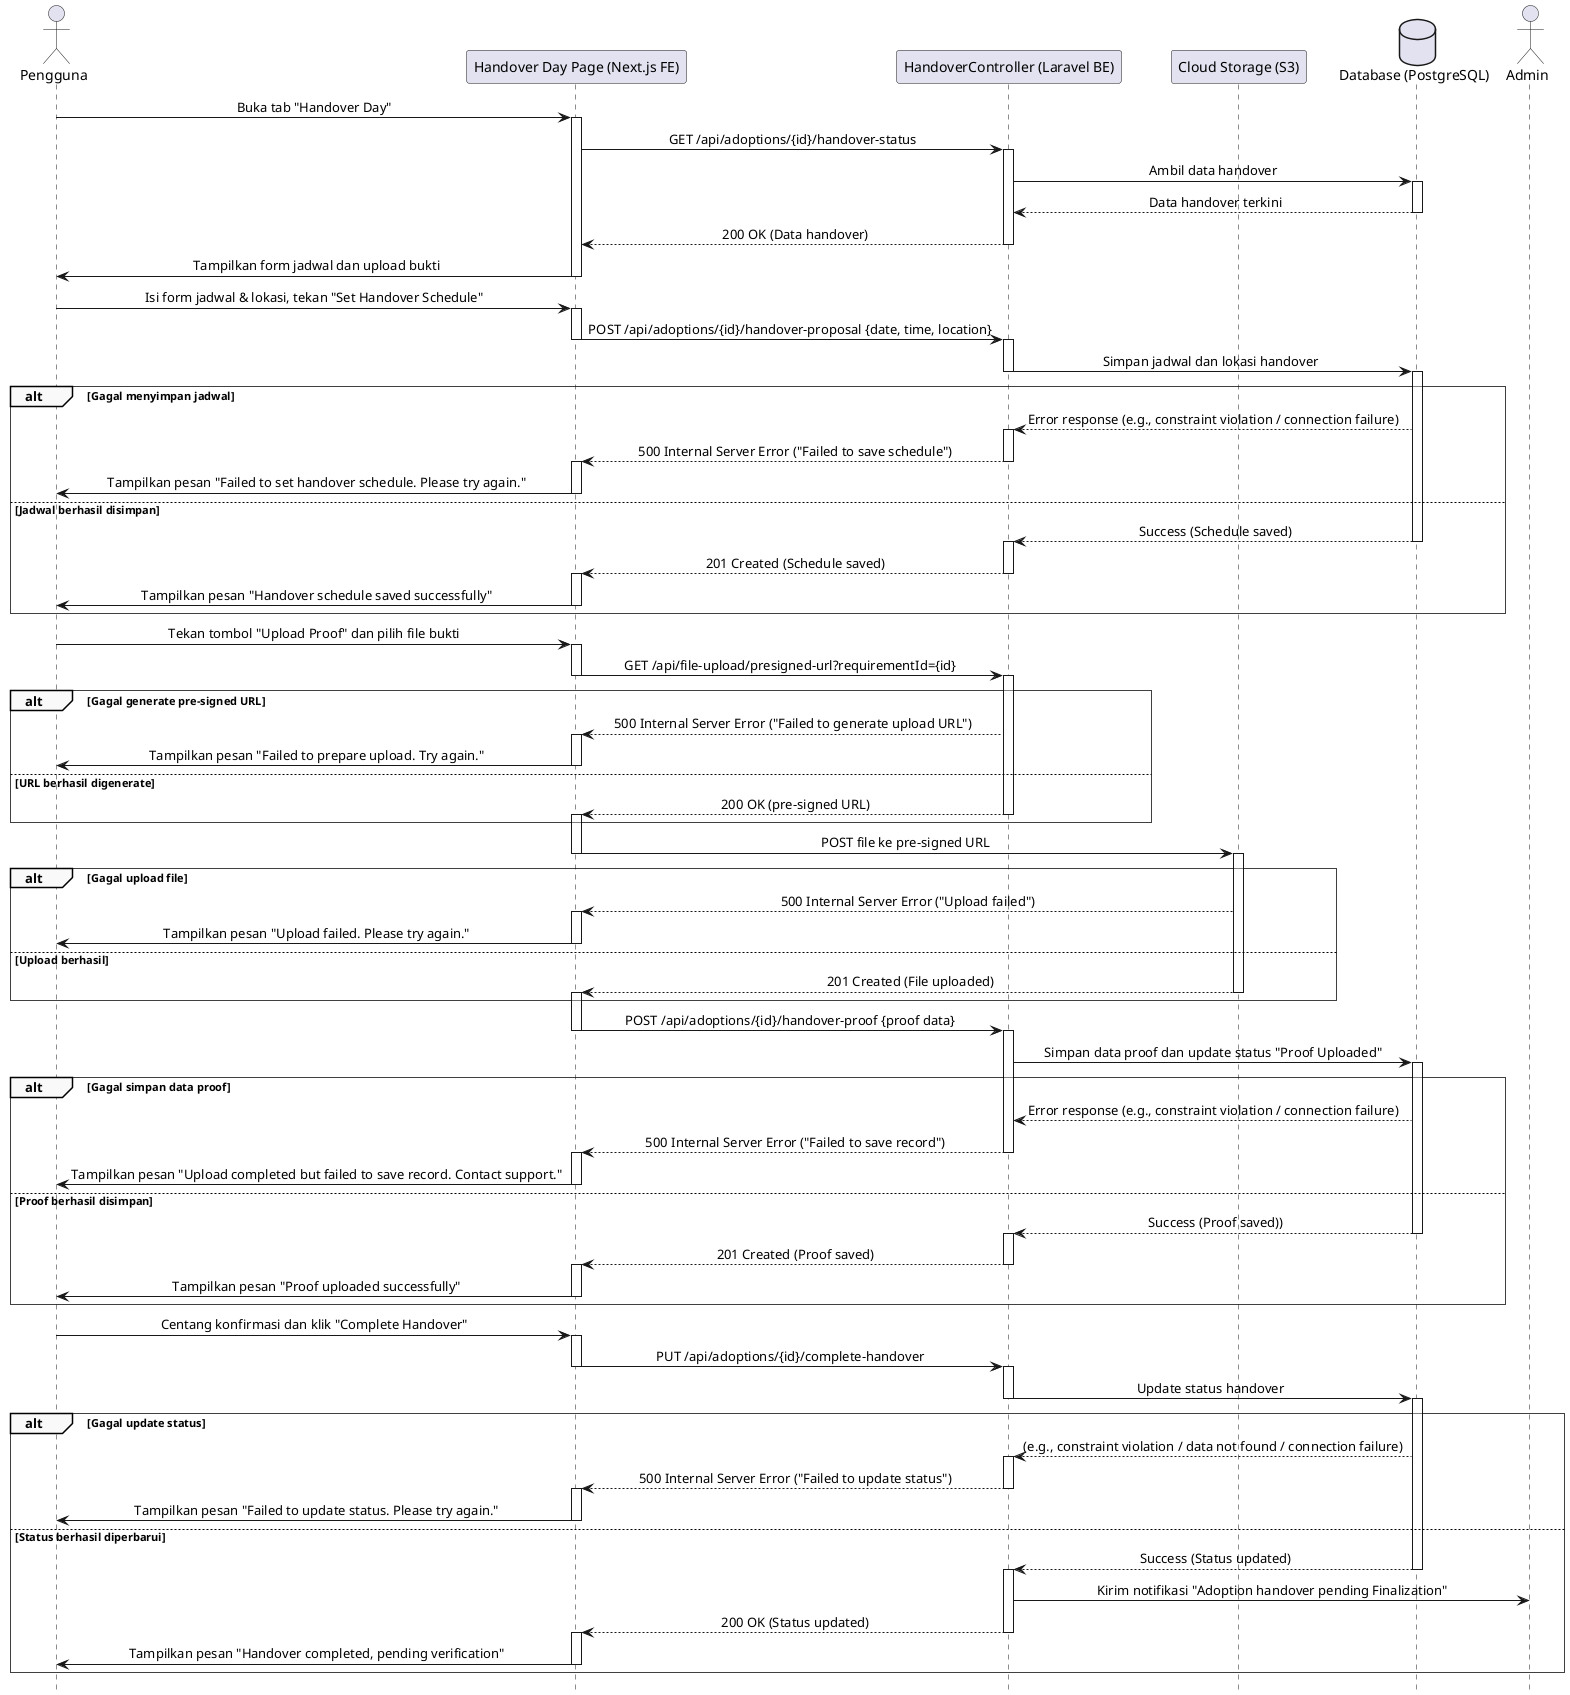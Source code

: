 @startuml
' === Styling ===
skinparam sequence {
    LifelineFooterStrategy none
    MessageAlign center
    ArrowThickness 1
    ParticipantPadding 20
    GroupBorderThickness 0.5
    GroupBackgroundColor #F9F9F9
}
hide footbox

' === Participants ===
actor "Pengguna" as User
participant "Handover Day Page (Next.js FE)" as FE
participant "HandoverController (Laravel BE)" as BE
participant "Cloud Storage (S3)" as Storage
database "Database (PostgreSQL)" as DB
actor "Admin" as Admin

'== Membuka Halaman Handover Day ==
User -> FE: Buka tab "Handover Day"
activate FE
FE -> BE: GET /api/adoptions/{id}/handover-status
activate BE
BE -> DB: Ambil data handover
activate DB
DB --> BE: Data handover terkini
deactivate DB
BE --> FE: 200 OK (Data handover)
deactivate BE
FE -> User: Tampilkan form jadwal dan upload bukti
deactivate FE

'== Menentukan Jadwal dan Lokasi ==
User -> FE: Isi form jadwal & lokasi, tekan "Set Handover Schedule"
activate FE
FE -> BE: POST /api/adoptions/{id}/handover-proposal {date, time, location}
deactivate FE
activate BE
BE -> DB: Simpan jadwal dan lokasi handover
deactivate BE
activate DB

alt Gagal menyimpan jadwal
    DB --> BE: Error response (e.g., constraint violation / connection failure)
    activate BE
    BE --> FE: 500 Internal Server Error ("Failed to save schedule")
    deactivate BE
    activate FE
    FE -> User: Tampilkan pesan "Failed to set handover schedule. Please try again."
    deactivate FE
else Jadwal berhasil disimpan
    DB --> BE: Success (Schedule saved)
    deactivate DB
    activate BE
    BE --> FE: 201 Created (Schedule saved)
    deactivate BE
    activate FE
    FE -> User: Tampilkan pesan "Handover schedule saved successfully"
    deactivate FE
end

'== Mengunggah Bukti Hand Over ==
User -> FE: Tekan tombol "Upload Proof" dan pilih file bukti
activate FE
FE -> BE: GET /api/file-upload/presigned-url?requirementId={id}
deactivate FE
activate BE

alt Gagal generate pre-signed URL
    BE --> FE: 500 Internal Server Error ("Failed to generate upload URL")
    activate FE
    FE -> User: Tampilkan pesan "Failed to prepare upload. Try again."
    deactivate FE

else URL berhasil digenerate
    BE --> FE: 200 OK (pre-signed URL)
    deactivate BE
    activate FE
end

FE -> Storage: POST file ke pre-signed URL
deactivate FE
activate Storage

alt Gagal upload file
    Storage --> FE: 500 Internal Server Error ("Upload failed")
    activate FE
    FE -> User: Tampilkan pesan "Upload failed. Please try again."
    deactivate FE
else Upload berhasil
    Storage --> FE: 201 Created (File uploaded)
    deactivate Storage
    activate FE
end

FE -> BE: POST /api/adoptions/{id}/handover-proof {proof data}
deactivate FE
activate BE
BE -> DB: Simpan data proof dan update status "Proof Uploaded"
activate DB

alt Gagal simpan data proof
    DB --> BE: Error response (e.g., constraint violation / connection failure)
    BE --> FE: 500 Internal Server Error ("Failed to save record")
    deactivate BE
    activate FE
    FE -> User: Tampilkan pesan "Upload completed but failed to save record. Contact support."
    deactivate FE
else Proof berhasil disimpan
    DB --> BE: Success (Proof saved))
    deactivate DB
    activate BE
    BE --> FE: 201 Created (Proof saved)
    deactivate BE
    activate FE
    FE -> User: Tampilkan pesan "Proof uploaded successfully"
    deactivate FE
end

'== Menyelesaikan Proses Handover ==
User -> FE: Centang konfirmasi dan klik "Complete Handover"
activate FE
FE -> BE: PUT /api/adoptions/{id}/complete-handover
deactivate FE
activate BE
BE -> DB: Update status handover
deactivate BE
activate DB

alt Gagal update status
    DB --> BE: (e.g., constraint violation / data not found / connection failure)
    activate BE
    BE --> FE: 500 Internal Server Error ("Failed to update status")
    deactivate BE
    activate FE
    FE -> User: Tampilkan pesan "Failed to update status. Please try again."
    deactivate FE
else Status berhasil diperbarui
    DB --> BE: Success (Status updated)
    deactivate DB
    activate BE
    BE -> Admin: Kirim notifikasi "Adoption handover pending Finalization"

    BE --> FE: 200 OK (Status updated)
    deactivate BE
    activate FE
    FE -> User: Tampilkan pesan "Handover completed, pending verification"
    deactivate FE
'    note right of Admin
'        Admin akan melakukan proses
'        finalisasi dan verifikasi handover
'    end note
end

@enduml